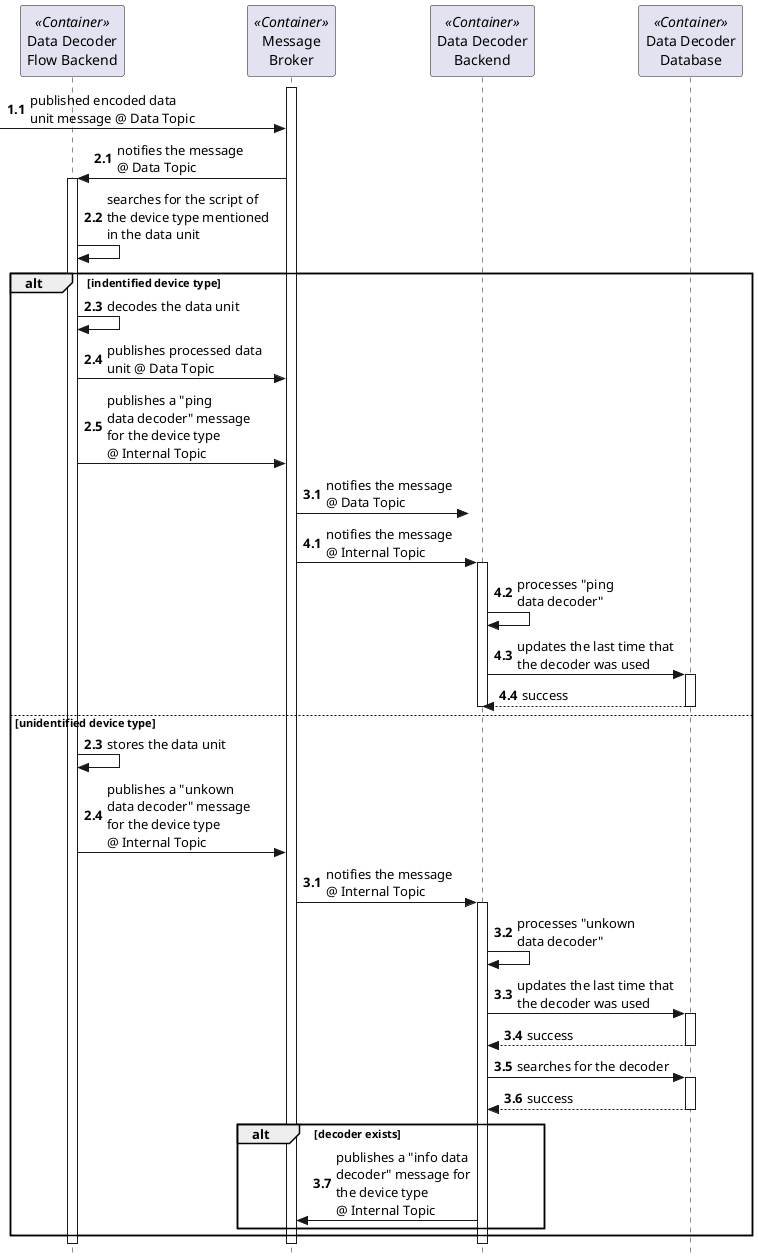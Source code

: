 @startuml data-decoder-flow-1

autonumber 1.1

skinparam style strictuml

participant "Data Decoder\nFlow Backend" as DECODER_FLOW <<Container>>
participant "Message\nBroker" as MB <<Container>>
participant "Data Decoder\nBackend" as DECODER <<Container>>
participant "Data Decoder\nDatabase" as DECODER_DB <<Container>>

activate MB

-> MB : published encoded data\nunit message @ Data Topic

autonumber inc A
MB -> DECODER_FLOW : notifies the message\n@ Data Topic
activate DECODER_FLOW
DECODER_FLOW -> DECODER_FLOW : searches for the script of\nthe device type mentioned\nin the data unit
alt indentified device type

    DECODER_FLOW -> DECODER_FLOW : decodes the data unit
    DECODER_FLOW -> MB : publishes processed data\nunit @ Data Topic
    DECODER_FLOW -> MB : publishes a "ping\ndata decoder" message\nfor the device type\n@ Internal Topic

    autonumber inc A
    MB ->? :  notifies the message\n@ Data Topic

    autonumber inc A
    MB -> DECODER : notifies the message\n@ Internal Topic
    activate DECODER
    DECODER -> DECODER : processes "ping\ndata decoder"
    DECODER -> DECODER_DB : updates the last time that\nthe decoder was used
    activate DECODER_DB
    DECODER_DB --> DECODER : success
    deactivate DECODER_DB
    deactivate DECODER

else unidentified device type
    autonumber 2.3
    DECODER_FLOW -> DECODER_FLOW: stores the data unit

    DECODER_FLOW -> MB: publishes a "unkown\ndata decoder" message\nfor the device type\n@ Internal Topic

    autonumber inc A
    MB -> DECODER: notifies the message\n@ Internal Topic
    activate DECODER
    DECODER -> DECODER: processes "unkown\ndata decoder"
    DECODER -> DECODER_DB : updates the last time that\nthe decoder was used
    activate DECODER_DB
    DECODER_DB --> DECODER : success
    deactivate DECODER_DB
    DECODER -> DECODER_DB : searches for the decoder
    activate DECODER_DB
    DECODER_DB --> DECODER : success
    deactivate DECODER_DB
    alt decoder exists
        DECODER -> MB : publishes a "info data\ndecoder" message for\nthe device type\n@ Internal Topic
    end
end
@enduml
